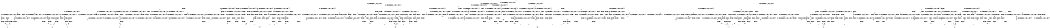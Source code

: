 digraph BCG {
size = "7, 10.5";
center = TRUE;
node [shape = circle];
0 [peripheries = 2];
0 -> 1 [label = "EX !0 !ATOMIC_EXCH_BRANCH (1, +1, TRUE, +0, 2, TRUE) !{0}"];
0 -> 2 [label = "EX !2 !ATOMIC_EXCH_BRANCH (1, +0, FALSE, +0, 1, TRUE) !{0}"];
0 -> 3 [label = "EX !1 !ATOMIC_EXCH_BRANCH (1, +1, TRUE, +0, 2, TRUE) !{0}"];
0 -> 4 [label = "EX !0 !ATOMIC_EXCH_BRANCH (1, +1, TRUE, +0, 2, TRUE) !{0}"];
1 -> 5 [label = "EX !2 !ATOMIC_EXCH_BRANCH (1, +0, FALSE, +0, 1, FALSE) !{0}"];
1 -> 6 [label = "EX !1 !ATOMIC_EXCH_BRANCH (1, +1, TRUE, +0, 2, FALSE) !{0}"];
1 -> 7 [label = "TERMINATE !0"];
2 -> 2 [label = "EX !2 !ATOMIC_EXCH_BRANCH (1, +0, FALSE, +0, 1, TRUE) !{0, 2}"];
2 -> 8 [label = "EX !0 !ATOMIC_EXCH_BRANCH (1, +1, TRUE, +0, 2, TRUE) !{0, 2}"];
2 -> 9 [label = "EX !1 !ATOMIC_EXCH_BRANCH (1, +1, TRUE, +0, 2, TRUE) !{0, 2}"];
2 -> 10 [label = "EX !0 !ATOMIC_EXCH_BRANCH (1, +1, TRUE, +0, 2, TRUE) !{0, 2}"];
3 -> 6 [label = "EX !0 !ATOMIC_EXCH_BRANCH (1, +1, TRUE, +0, 2, FALSE) !{0, 1}"];
3 -> 11 [label = "EX !2 !ATOMIC_EXCH_BRANCH (1, +0, FALSE, +0, 1, FALSE) !{0, 1}"];
3 -> 12 [label = "TERMINATE !1"];
3 -> 13 [label = "EX !0 !ATOMIC_EXCH_BRANCH (1, +1, TRUE, +0, 2, FALSE) !{0, 1}"];
4 -> 14 [label = "EX !2 !ATOMIC_EXCH_BRANCH (1, +0, FALSE, +0, 1, FALSE) !{0}"];
4 -> 15 [label = "EX !1 !ATOMIC_EXCH_BRANCH (1, +1, TRUE, +0, 2, FALSE) !{0}"];
4 -> 16 [label = "TERMINATE !0"];
5 -> 17 [label = "EX !1 !ATOMIC_EXCH_BRANCH (1, +1, TRUE, +0, 2, FALSE) !{0, 2}"];
5 -> 18 [label = "TERMINATE !0"];
5 -> 19 [label = "TERMINATE !2"];
6 -> 20 [label = "EX !2 !ATOMIC_EXCH_BRANCH (1, +0, FALSE, +0, 1, FALSE) !{0, 1}"];
6 -> 21 [label = "TERMINATE !0"];
6 -> 22 [label = "TERMINATE !1"];
7 -> 23 [label = "EX !1 !ATOMIC_EXCH_BRANCH (1, +1, TRUE, +0, 2, FALSE) !{1}"];
7 -> 24 [label = "EX !2 !ATOMIC_EXCH_BRANCH (1, +0, FALSE, +0, 1, FALSE) !{1}"];
7 -> 25 [label = "EX !1 !ATOMIC_EXCH_BRANCH (1, +1, TRUE, +0, 2, FALSE) !{1}"];
8 -> 5 [label = "EX !2 !ATOMIC_EXCH_BRANCH (1, +0, FALSE, +0, 1, FALSE) !{0, 2}"];
8 -> 26 [label = "EX !1 !ATOMIC_EXCH_BRANCH (1, +1, TRUE, +0, 2, FALSE) !{0, 2}"];
8 -> 27 [label = "TERMINATE !0"];
9 -> 11 [label = "EX !2 !ATOMIC_EXCH_BRANCH (1, +0, FALSE, +0, 1, FALSE) !{0, 1, 2}"];
9 -> 26 [label = "EX !0 !ATOMIC_EXCH_BRANCH (1, +1, TRUE, +0, 2, FALSE) !{0, 1, 2}"];
9 -> 28 [label = "TERMINATE !1"];
9 -> 29 [label = "EX !0 !ATOMIC_EXCH_BRANCH (1, +1, TRUE, +0, 2, FALSE) !{0, 1, 2}"];
10 -> 30 [label = "EX !2 !ATOMIC_EXCH_BRANCH (1, +0, FALSE, +0, 1, FALSE) !{0, 2}"];
10 -> 31 [label = "EX !2 !ATOMIC_EXCH_BRANCH (1, +0, FALSE, +0, 1, FALSE) !{0, 2}"];
10 -> 32 [label = "EX !1 !ATOMIC_EXCH_BRANCH (1, +1, TRUE, +0, 2, FALSE) !{0, 2}"];
10 -> 33 [label = "TERMINATE !0"];
11 -> 17 [label = "EX !0 !ATOMIC_EXCH_BRANCH (1, +1, TRUE, +0, 2, FALSE) !{0, 1, 2}"];
11 -> 34 [label = "TERMINATE !2"];
11 -> 35 [label = "TERMINATE !1"];
11 -> 36 [label = "EX !0 !ATOMIC_EXCH_BRANCH (1, +1, TRUE, +0, 2, FALSE) !{0, 1, 2}"];
12 -> 37 [label = "EX !0 !ATOMIC_EXCH_BRANCH (1, +1, TRUE, +0, 2, FALSE) !{0}"];
12 -> 38 [label = "EX !2 !ATOMIC_EXCH_BRANCH (1, +0, FALSE, +0, 1, FALSE) !{0}"];
12 -> 39 [label = "EX !0 !ATOMIC_EXCH_BRANCH (1, +1, TRUE, +0, 2, FALSE) !{0}"];
13 -> 40 [label = "EX !2 !ATOMIC_EXCH_BRANCH (1, +0, FALSE, +0, 1, FALSE) !{0, 1}"];
13 -> 41 [label = "TERMINATE !0"];
13 -> 42 [label = "TERMINATE !1"];
14 -> 43 [label = "EX !1 !ATOMIC_EXCH_BRANCH (1, +1, TRUE, +0, 2, FALSE) !{0, 2}"];
14 -> 44 [label = "TERMINATE !0"];
14 -> 45 [label = "TERMINATE !2"];
15 -> 46 [label = "EX !2 !ATOMIC_EXCH_BRANCH (1, +0, FALSE, +0, 1, FALSE) !{0, 1}"];
15 -> 47 [label = "TERMINATE !0"];
15 -> 48 [label = "TERMINATE !1"];
16 -> 49 [label = "EX !1 !ATOMIC_EXCH_BRANCH (1, +1, TRUE, +0, 2, FALSE) !{1}"];
16 -> 50 [label = "EX !2 !ATOMIC_EXCH_BRANCH (1, +0, FALSE, +0, 1, FALSE) !{1}"];
17 -> 51 [label = "TERMINATE !0"];
17 -> 52 [label = "TERMINATE !2"];
17 -> 53 [label = "TERMINATE !1"];
18 -> 54 [label = "EX !1 !ATOMIC_EXCH_BRANCH (1, +1, TRUE, +0, 2, FALSE) !{1, 2}"];
18 -> 55 [label = "TERMINATE !2"];
18 -> 56 [label = "EX !1 !ATOMIC_EXCH_BRANCH (1, +1, TRUE, +0, 2, FALSE) !{1, 2}"];
19 -> 57 [label = "EX !1 !ATOMIC_EXCH_BRANCH (1, +1, TRUE, +0, 2, FALSE) !{0}"];
19 -> 58 [label = "TERMINATE !0"];
20 -> 51 [label = "TERMINATE !0"];
20 -> 52 [label = "TERMINATE !2"];
20 -> 53 [label = "TERMINATE !1"];
21 -> 59 [label = "EX !2 !ATOMIC_EXCH_BRANCH (1, +0, FALSE, +0, 1, FALSE) !{1}"];
21 -> 60 [label = "TERMINATE !1"];
22 -> 61 [label = "EX !2 !ATOMIC_EXCH_BRANCH (1, +0, FALSE, +0, 1, FALSE) !{0}"];
22 -> 62 [label = "TERMINATE !0"];
23 -> 59 [label = "EX !2 !ATOMIC_EXCH_BRANCH (1, +0, FALSE, +0, 1, FALSE) !{1}"];
23 -> 60 [label = "TERMINATE !1"];
24 -> 54 [label = "EX !1 !ATOMIC_EXCH_BRANCH (1, +1, TRUE, +0, 2, FALSE) !{1, 2}"];
24 -> 55 [label = "TERMINATE !2"];
24 -> 56 [label = "EX !1 !ATOMIC_EXCH_BRANCH (1, +1, TRUE, +0, 2, FALSE) !{1, 2}"];
25 -> 63 [label = "EX !2 !ATOMIC_EXCH_BRANCH (1, +0, FALSE, +0, 1, FALSE) !{1}"];
25 -> 64 [label = "TERMINATE !1"];
26 -> 20 [label = "EX !2 !ATOMIC_EXCH_BRANCH (1, +0, FALSE, +0, 1, FALSE) !{0, 1, 2}"];
26 -> 65 [label = "TERMINATE !0"];
26 -> 66 [label = "TERMINATE !1"];
27 -> 24 [label = "EX !2 !ATOMIC_EXCH_BRANCH (1, +0, FALSE, +0, 1, FALSE) !{1, 2}"];
27 -> 67 [label = "EX !1 !ATOMIC_EXCH_BRANCH (1, +1, TRUE, +0, 2, FALSE) !{1, 2}"];
27 -> 68 [label = "EX !1 !ATOMIC_EXCH_BRANCH (1, +1, TRUE, +0, 2, FALSE) !{1, 2}"];
28 -> 38 [label = "EX !2 !ATOMIC_EXCH_BRANCH (1, +0, FALSE, +0, 1, FALSE) !{0, 2}"];
28 -> 69 [label = "EX !0 !ATOMIC_EXCH_BRANCH (1, +1, TRUE, +0, 2, FALSE) !{0, 2}"];
28 -> 70 [label = "EX !0 !ATOMIC_EXCH_BRANCH (1, +1, TRUE, +0, 2, FALSE) !{0, 2}"];
29 -> 71 [label = "EX !2 !ATOMIC_EXCH_BRANCH (1, +0, FALSE, +0, 1, FALSE) !{0, 1, 2}"];
29 -> 72 [label = "TERMINATE !0"];
29 -> 73 [label = "TERMINATE !1"];
30 -> 74 [label = "EX !1 !ATOMIC_EXCH_BRANCH (1, +1, TRUE, +0, 2, FALSE) !{0, 2}"];
30 -> 75 [label = "TERMINATE !0"];
30 -> 76 [label = "TERMINATE !2"];
31 -> 77 [label = "EX !1 !ATOMIC_EXCH_BRANCH (1, +1, TRUE, +0, 2, FALSE) !{0, 2}"];
31 -> 78 [label = "TERMINATE !0"];
31 -> 79 [label = "TERMINATE !2"];
32 -> 80 [label = "EX !2 !ATOMIC_EXCH_BRANCH (1, +0, FALSE, +0, 1, FALSE) !{0, 1, 2}"];
32 -> 81 [label = "TERMINATE !0"];
32 -> 82 [label = "TERMINATE !1"];
33 -> 83 [label = "EX !2 !ATOMIC_EXCH_BRANCH (1, +0, FALSE, +0, 1, FALSE) !{1, 2}"];
33 -> 84 [label = "EX !1 !ATOMIC_EXCH_BRANCH (1, +1, TRUE, +0, 2, FALSE) !{1, 2}"];
34 -> 57 [label = "EX !0 !ATOMIC_EXCH_BRANCH (1, +1, TRUE, +0, 2, FALSE) !{0, 1}"];
34 -> 85 [label = "TERMINATE !1"];
34 -> 86 [label = "EX !0 !ATOMIC_EXCH_BRANCH (1, +1, TRUE, +0, 2, FALSE) !{0, 1}"];
35 -> 87 [label = "EX !0 !ATOMIC_EXCH_BRANCH (1, +1, TRUE, +0, 2, FALSE) !{0, 2}"];
35 -> 88 [label = "TERMINATE !2"];
35 -> 89 [label = "EX !0 !ATOMIC_EXCH_BRANCH (1, +1, TRUE, +0, 2, FALSE) !{0, 2}"];
36 -> 90 [label = "TERMINATE !0"];
36 -> 91 [label = "TERMINATE !2"];
36 -> 92 [label = "TERMINATE !1"];
37 -> 61 [label = "EX !2 !ATOMIC_EXCH_BRANCH (1, +0, FALSE, +0, 1, FALSE) !{0}"];
37 -> 62 [label = "TERMINATE !0"];
38 -> 87 [label = "EX !0 !ATOMIC_EXCH_BRANCH (1, +1, TRUE, +0, 2, FALSE) !{0, 2}"];
38 -> 88 [label = "TERMINATE !2"];
38 -> 89 [label = "EX !0 !ATOMIC_EXCH_BRANCH (1, +1, TRUE, +0, 2, FALSE) !{0, 2}"];
39 -> 93 [label = "EX !2 !ATOMIC_EXCH_BRANCH (1, +0, FALSE, +0, 1, FALSE) !{0}"];
39 -> 94 [label = "TERMINATE !0"];
40 -> 95 [label = "TERMINATE !0"];
40 -> 96 [label = "TERMINATE !2"];
40 -> 97 [label = "TERMINATE !1"];
41 -> 98 [label = "EX !2 !ATOMIC_EXCH_BRANCH (1, +0, FALSE, +0, 1, FALSE) !{1}"];
41 -> 99 [label = "TERMINATE !1"];
42 -> 100 [label = "EX !2 !ATOMIC_EXCH_BRANCH (1, +0, FALSE, +0, 1, FALSE) !{0}"];
42 -> 101 [label = "TERMINATE !0"];
43 -> 102 [label = "TERMINATE !0"];
43 -> 103 [label = "TERMINATE !2"];
43 -> 104 [label = "TERMINATE !1"];
44 -> 105 [label = "EX !1 !ATOMIC_EXCH_BRANCH (1, +1, TRUE, +0, 2, FALSE) !{1, 2}"];
44 -> 106 [label = "TERMINATE !2"];
45 -> 107 [label = "EX !1 !ATOMIC_EXCH_BRANCH (1, +1, TRUE, +0, 2, FALSE) !{0}"];
45 -> 108 [label = "TERMINATE !0"];
46 -> 102 [label = "TERMINATE !0"];
46 -> 103 [label = "TERMINATE !2"];
46 -> 104 [label = "TERMINATE !1"];
47 -> 109 [label = "EX !2 !ATOMIC_EXCH_BRANCH (1, +0, FALSE, +0, 1, FALSE) !{1}"];
47 -> 110 [label = "TERMINATE !1"];
48 -> 93 [label = "EX !2 !ATOMIC_EXCH_BRANCH (1, +0, FALSE, +0, 1, FALSE) !{0}"];
48 -> 94 [label = "TERMINATE !0"];
49 -> 109 [label = "EX !2 !ATOMIC_EXCH_BRANCH (1, +0, FALSE, +0, 1, FALSE) !{1}"];
49 -> 110 [label = "TERMINATE !1"];
50 -> 105 [label = "EX !1 !ATOMIC_EXCH_BRANCH (1, +1, TRUE, +0, 2, FALSE) !{1, 2}"];
50 -> 106 [label = "TERMINATE !2"];
51 -> 111 [label = "TERMINATE !2"];
51 -> 112 [label = "TERMINATE !1"];
52 -> 113 [label = "TERMINATE !0"];
52 -> 114 [label = "TERMINATE !1"];
53 -> 115 [label = "TERMINATE !0"];
53 -> 116 [label = "TERMINATE !2"];
54 -> 111 [label = "TERMINATE !2"];
54 -> 112 [label = "TERMINATE !1"];
55 -> 117 [label = "EX !1 !ATOMIC_EXCH_BRANCH (1, +1, TRUE, +0, 2, FALSE) !{1}"];
55 -> 118 [label = "EX !1 !ATOMIC_EXCH_BRANCH (1, +1, TRUE, +0, 2, FALSE) !{1}"];
56 -> 119 [label = "TERMINATE !2"];
56 -> 120 [label = "TERMINATE !1"];
57 -> 113 [label = "TERMINATE !0"];
57 -> 114 [label = "TERMINATE !1"];
58 -> 117 [label = "EX !1 !ATOMIC_EXCH_BRANCH (1, +1, TRUE, +0, 2, FALSE) !{1}"];
58 -> 118 [label = "EX !1 !ATOMIC_EXCH_BRANCH (1, +1, TRUE, +0, 2, FALSE) !{1}"];
59 -> 111 [label = "TERMINATE !2"];
59 -> 112 [label = "TERMINATE !1"];
60 -> 121 [label = "EX !2 !ATOMIC_EXCH_BRANCH (1, +0, FALSE, +0, 1, FALSE) !{2}"];
60 -> 122 [label = "EX !2 !ATOMIC_EXCH_BRANCH (1, +0, FALSE, +0, 1, FALSE) !{2}"];
61 -> 115 [label = "TERMINATE !0"];
61 -> 116 [label = "TERMINATE !2"];
62 -> 123 [label = "EX !2 !ATOMIC_EXCH_BRANCH (1, +0, FALSE, +0, 1, FALSE) !{1, 2}"];
63 -> 124 [label = "TERMINATE !2"];
63 -> 125 [label = "TERMINATE !1"];
64 -> 126 [label = "EX !2 !ATOMIC_EXCH_BRANCH (1, +0, FALSE, +0, 1, FALSE) !{2}"];
65 -> 59 [label = "EX !2 !ATOMIC_EXCH_BRANCH (1, +0, FALSE, +0, 1, FALSE) !{1, 2}"];
65 -> 127 [label = "TERMINATE !1"];
66 -> 61 [label = "EX !2 !ATOMIC_EXCH_BRANCH (1, +0, FALSE, +0, 1, FALSE) !{0, 2}"];
66 -> 128 [label = "TERMINATE !0"];
67 -> 59 [label = "EX !2 !ATOMIC_EXCH_BRANCH (1, +0, FALSE, +0, 1, FALSE) !{1, 2}"];
67 -> 127 [label = "TERMINATE !1"];
68 -> 129 [label = "EX !2 !ATOMIC_EXCH_BRANCH (1, +0, FALSE, +0, 1, FALSE) !{1, 2}"];
68 -> 130 [label = "EX !2 !ATOMIC_EXCH_BRANCH (1, +0, FALSE, +0, 1, FALSE) !{1, 2}"];
68 -> 131 [label = "TERMINATE !1"];
69 -> 61 [label = "EX !2 !ATOMIC_EXCH_BRANCH (1, +0, FALSE, +0, 1, FALSE) !{0, 2}"];
69 -> 128 [label = "TERMINATE !0"];
70 -> 132 [label = "EX !2 !ATOMIC_EXCH_BRANCH (1, +0, FALSE, +0, 1, FALSE) !{0, 2}"];
70 -> 133 [label = "EX !2 !ATOMIC_EXCH_BRANCH (1, +0, FALSE, +0, 1, FALSE) !{0, 2}"];
70 -> 134 [label = "TERMINATE !0"];
71 -> 90 [label = "TERMINATE !0"];
71 -> 91 [label = "TERMINATE !2"];
71 -> 92 [label = "TERMINATE !1"];
72 -> 135 [label = "EX !2 !ATOMIC_EXCH_BRANCH (1, +0, FALSE, +0, 1, FALSE) !{1, 2}"];
72 -> 136 [label = "TERMINATE !1"];
73 -> 137 [label = "EX !2 !ATOMIC_EXCH_BRANCH (1, +0, FALSE, +0, 1, FALSE) !{0, 2}"];
73 -> 138 [label = "TERMINATE !0"];
74 -> 139 [label = "TERMINATE !0"];
74 -> 140 [label = "TERMINATE !2"];
74 -> 141 [label = "TERMINATE !1"];
75 -> 142 [label = "EX !1 !ATOMIC_EXCH_BRANCH (1, +1, TRUE, +0, 2, FALSE) !{1, 2}"];
75 -> 143 [label = "TERMINATE !2"];
76 -> 144 [label = "EX !1 !ATOMIC_EXCH_BRANCH (1, +1, TRUE, +0, 2, FALSE) !{0}"];
76 -> 145 [label = "TERMINATE !0"];
77 -> 146 [label = "TERMINATE !0"];
77 -> 147 [label = "TERMINATE !2"];
77 -> 148 [label = "TERMINATE !1"];
78 -> 149 [label = "EX !1 !ATOMIC_EXCH_BRANCH (1, +1, TRUE, +0, 2, FALSE) !{1, 2}"];
78 -> 150 [label = "TERMINATE !2"];
79 -> 151 [label = "EX !1 !ATOMIC_EXCH_BRANCH (1, +1, TRUE, +0, 2, FALSE) !{0}"];
79 -> 152 [label = "TERMINATE !0"];
80 -> 146 [label = "TERMINATE !0"];
80 -> 147 [label = "TERMINATE !2"];
80 -> 148 [label = "TERMINATE !1"];
81 -> 153 [label = "EX !2 !ATOMIC_EXCH_BRANCH (1, +0, FALSE, +0, 1, FALSE) !{1, 2}"];
81 -> 154 [label = "TERMINATE !1"];
82 -> 132 [label = "EX !2 !ATOMIC_EXCH_BRANCH (1, +0, FALSE, +0, 1, FALSE) !{0, 2}"];
82 -> 133 [label = "EX !2 !ATOMIC_EXCH_BRANCH (1, +0, FALSE, +0, 1, FALSE) !{0, 2}"];
82 -> 134 [label = "TERMINATE !0"];
83 -> 149 [label = "EX !1 !ATOMIC_EXCH_BRANCH (1, +1, TRUE, +0, 2, FALSE) !{1, 2}"];
83 -> 150 [label = "TERMINATE !2"];
84 -> 153 [label = "EX !2 !ATOMIC_EXCH_BRANCH (1, +0, FALSE, +0, 1, FALSE) !{1, 2}"];
84 -> 154 [label = "TERMINATE !1"];
85 -> 155 [label = "EX !0 !ATOMIC_EXCH_BRANCH (1, +1, TRUE, +0, 2, FALSE) !{0}"];
85 -> 156 [label = "EX !0 !ATOMIC_EXCH_BRANCH (1, +1, TRUE, +0, 2, FALSE) !{0}"];
86 -> 157 [label = "TERMINATE !0"];
86 -> 158 [label = "TERMINATE !1"];
87 -> 115 [label = "TERMINATE !0"];
87 -> 116 [label = "TERMINATE !2"];
88 -> 155 [label = "EX !0 !ATOMIC_EXCH_BRANCH (1, +1, TRUE, +0, 2, FALSE) !{0}"];
88 -> 156 [label = "EX !0 !ATOMIC_EXCH_BRANCH (1, +1, TRUE, +0, 2, FALSE) !{0}"];
89 -> 159 [label = "TERMINATE !0"];
89 -> 160 [label = "TERMINATE !2"];
90 -> 161 [label = "TERMINATE !2"];
90 -> 162 [label = "TERMINATE !1"];
91 -> 163 [label = "TERMINATE !0"];
91 -> 164 [label = "TERMINATE !1"];
92 -> 165 [label = "TERMINATE !0"];
92 -> 166 [label = "TERMINATE !2"];
93 -> 167 [label = "TERMINATE !0"];
93 -> 168 [label = "TERMINATE !2"];
94 -> 169 [label = "EX !2 !ATOMIC_EXCH_BRANCH (1, +0, FALSE, +0, 1, FALSE) !{1, 2}"];
95 -> 170 [label = "TERMINATE !2"];
95 -> 171 [label = "TERMINATE !1"];
96 -> 157 [label = "TERMINATE !0"];
96 -> 158 [label = "TERMINATE !1"];
97 -> 172 [label = "TERMINATE !0"];
97 -> 173 [label = "TERMINATE !2"];
98 -> 170 [label = "TERMINATE !2"];
98 -> 171 [label = "TERMINATE !1"];
99 -> 174 [label = "EX !2 !ATOMIC_EXCH_BRANCH (1, +0, FALSE, +0, 1, FALSE) !{2}"];
100 -> 172 [label = "TERMINATE !0"];
100 -> 173 [label = "TERMINATE !2"];
101 -> 175 [label = "EX !2 !ATOMIC_EXCH_BRANCH (1, +0, FALSE, +0, 1, FALSE) !{1, 2}"];
102 -> 176 [label = "TERMINATE !2"];
102 -> 177 [label = "TERMINATE !1"];
103 -> 178 [label = "TERMINATE !0"];
103 -> 179 [label = "TERMINATE !1"];
104 -> 167 [label = "TERMINATE !0"];
104 -> 168 [label = "TERMINATE !2"];
105 -> 176 [label = "TERMINATE !2"];
105 -> 177 [label = "TERMINATE !1"];
106 -> 180 [label = "EX !1 !ATOMIC_EXCH_BRANCH (1, +1, TRUE, +0, 2, FALSE) !{1}"];
107 -> 178 [label = "TERMINATE !0"];
107 -> 179 [label = "TERMINATE !1"];
108 -> 180 [label = "EX !1 !ATOMIC_EXCH_BRANCH (1, +1, TRUE, +0, 2, FALSE) !{1}"];
109 -> 176 [label = "TERMINATE !2"];
109 -> 177 [label = "TERMINATE !1"];
110 -> 181 [label = "EX !2 !ATOMIC_EXCH_BRANCH (1, +0, FALSE, +0, 1, FALSE) !{2}"];
111 -> 182 [label = "TERMINATE !1"];
112 -> 183 [label = "TERMINATE !2"];
113 -> 182 [label = "TERMINATE !1"];
114 -> 184 [label = "TERMINATE !0"];
115 -> 185 [label = "TERMINATE !2"];
116 -> 184 [label = "TERMINATE !0"];
117 -> 182 [label = "TERMINATE !1"];
118 -> 186 [label = "TERMINATE !1"];
119 -> 187 [label = "TERMINATE !1"];
120 -> 188 [label = "TERMINATE !2"];
121 -> 183 [label = "TERMINATE !2"];
122 -> 189 [label = "TERMINATE !2"];
123 -> 185 [label = "TERMINATE !2"];
124 -> 186 [label = "TERMINATE !1"];
125 -> 190 [label = "TERMINATE !2"];
126 -> 190 [label = "TERMINATE !2"];
127 -> 121 [label = "EX !2 !ATOMIC_EXCH_BRANCH (1, +0, FALSE, +0, 1, FALSE) !{2}"];
127 -> 122 [label = "EX !2 !ATOMIC_EXCH_BRANCH (1, +0, FALSE, +0, 1, FALSE) !{2}"];
128 -> 123 [label = "EX !2 !ATOMIC_EXCH_BRANCH (1, +0, FALSE, +0, 1, FALSE) !{1, 2}"];
129 -> 191 [label = "TERMINATE !2"];
129 -> 192 [label = "TERMINATE !1"];
130 -> 119 [label = "TERMINATE !2"];
130 -> 120 [label = "TERMINATE !1"];
131 -> 193 [label = "EX !2 !ATOMIC_EXCH_BRANCH (1, +0, FALSE, +0, 1, FALSE) !{2}"];
132 -> 194 [label = "TERMINATE !0"];
132 -> 195 [label = "TERMINATE !2"];
133 -> 159 [label = "TERMINATE !0"];
133 -> 160 [label = "TERMINATE !2"];
134 -> 196 [label = "EX !2 !ATOMIC_EXCH_BRANCH (1, +0, FALSE, +0, 1, FALSE) !{1, 2}"];
135 -> 161 [label = "TERMINATE !2"];
135 -> 162 [label = "TERMINATE !1"];
136 -> 197 [label = "EX !2 !ATOMIC_EXCH_BRANCH (1, +0, FALSE, +0, 1, FALSE) !{2}"];
137 -> 165 [label = "TERMINATE !0"];
137 -> 166 [label = "TERMINATE !2"];
138 -> 198 [label = "EX !2 !ATOMIC_EXCH_BRANCH (1, +0, FALSE, +0, 1, FALSE) !{1, 2}"];
139 -> 199 [label = "TERMINATE !2"];
139 -> 200 [label = "TERMINATE !1"];
140 -> 201 [label = "TERMINATE !0"];
140 -> 202 [label = "TERMINATE !1"];
141 -> 194 [label = "TERMINATE !0"];
141 -> 195 [label = "TERMINATE !2"];
142 -> 199 [label = "TERMINATE !2"];
142 -> 200 [label = "TERMINATE !1"];
143 -> 203 [label = "EX !1 !ATOMIC_EXCH_BRANCH (1, +1, TRUE, +0, 2, FALSE) !{1}"];
144 -> 201 [label = "TERMINATE !0"];
144 -> 202 [label = "TERMINATE !1"];
145 -> 203 [label = "EX !1 !ATOMIC_EXCH_BRANCH (1, +1, TRUE, +0, 2, FALSE) !{1}"];
146 -> 204 [label = "TERMINATE !2"];
146 -> 205 [label = "TERMINATE !1"];
147 -> 206 [label = "TERMINATE !0"];
147 -> 207 [label = "TERMINATE !1"];
148 -> 159 [label = "TERMINATE !0"];
148 -> 160 [label = "TERMINATE !2"];
149 -> 204 [label = "TERMINATE !2"];
149 -> 205 [label = "TERMINATE !1"];
150 -> 208 [label = "EX !1 !ATOMIC_EXCH_BRANCH (1, +1, TRUE, +0, 2, FALSE) !{1}"];
151 -> 206 [label = "TERMINATE !0"];
151 -> 207 [label = "TERMINATE !1"];
152 -> 208 [label = "EX !1 !ATOMIC_EXCH_BRANCH (1, +1, TRUE, +0, 2, FALSE) !{1}"];
153 -> 204 [label = "TERMINATE !2"];
153 -> 205 [label = "TERMINATE !1"];
154 -> 209 [label = "EX !2 !ATOMIC_EXCH_BRANCH (1, +0, FALSE, +0, 1, FALSE) !{2}"];
155 -> 184 [label = "TERMINATE !0"];
156 -> 210 [label = "TERMINATE !0"];
157 -> 211 [label = "TERMINATE !1"];
158 -> 212 [label = "TERMINATE !0"];
159 -> 213 [label = "TERMINATE !2"];
160 -> 214 [label = "TERMINATE !0"];
161 -> 215 [label = "TERMINATE !1"];
162 -> 216 [label = "TERMINATE !2"];
163 -> 215 [label = "TERMINATE !1"];
164 -> 217 [label = "TERMINATE !0"];
165 -> 218 [label = "TERMINATE !2"];
166 -> 217 [label = "TERMINATE !0"];
167 -> 219 [label = "TERMINATE !2"];
168 -> 210 [label = "TERMINATE !0"];
169 -> 219 [label = "TERMINATE !2"];
170 -> 211 [label = "TERMINATE !1"];
171 -> 220 [label = "TERMINATE !2"];
172 -> 221 [label = "TERMINATE !2"];
173 -> 212 [label = "TERMINATE !0"];
174 -> 220 [label = "TERMINATE !2"];
175 -> 221 [label = "TERMINATE !2"];
176 -> 222 [label = "TERMINATE !1"];
177 -> 223 [label = "TERMINATE !2"];
178 -> 222 [label = "TERMINATE !1"];
179 -> 210 [label = "TERMINATE !0"];
180 -> 222 [label = "TERMINATE !1"];
181 -> 223 [label = "TERMINATE !2"];
182 -> 224 [label = "exit"];
183 -> 224 [label = "exit"];
184 -> 224 [label = "exit"];
185 -> 224 [label = "exit"];
186 -> 225 [label = "exit"];
187 -> 226 [label = "exit"];
188 -> 226 [label = "exit"];
189 -> 227 [label = "exit"];
190 -> 225 [label = "exit"];
191 -> 228 [label = "TERMINATE !1"];
192 -> 229 [label = "TERMINATE !2"];
193 -> 188 [label = "TERMINATE !2"];
194 -> 230 [label = "TERMINATE !2"];
195 -> 231 [label = "TERMINATE !0"];
196 -> 213 [label = "TERMINATE !2"];
197 -> 216 [label = "TERMINATE !2"];
198 -> 218 [label = "TERMINATE !2"];
199 -> 232 [label = "TERMINATE !1"];
200 -> 233 [label = "TERMINATE !2"];
201 -> 232 [label = "TERMINATE !1"];
202 -> 231 [label = "TERMINATE !0"];
203 -> 232 [label = "TERMINATE !1"];
204 -> 234 [label = "TERMINATE !1"];
205 -> 235 [label = "TERMINATE !2"];
206 -> 234 [label = "TERMINATE !1"];
207 -> 214 [label = "TERMINATE !0"];
208 -> 234 [label = "TERMINATE !1"];
209 -> 235 [label = "TERMINATE !2"];
210 -> 236 [label = "exit"];
211 -> 237 [label = "exit"];
212 -> 237 [label = "exit"];
213 -> 238 [label = "exit"];
214 -> 238 [label = "exit"];
215 -> 239 [label = "exit"];
216 -> 239 [label = "exit"];
217 -> 239 [label = "exit"];
218 -> 239 [label = "exit"];
219 -> 236 [label = "exit"];
220 -> 237 [label = "exit"];
221 -> 237 [label = "exit"];
222 -> 236 [label = "exit"];
223 -> 236 [label = "exit"];
228 -> 240 [label = "exit"];
229 -> 240 [label = "exit"];
230 -> 241 [label = "exit"];
231 -> 241 [label = "exit"];
232 -> 241 [label = "exit"];
233 -> 241 [label = "exit"];
234 -> 238 [label = "exit"];
235 -> 238 [label = "exit"];
}
